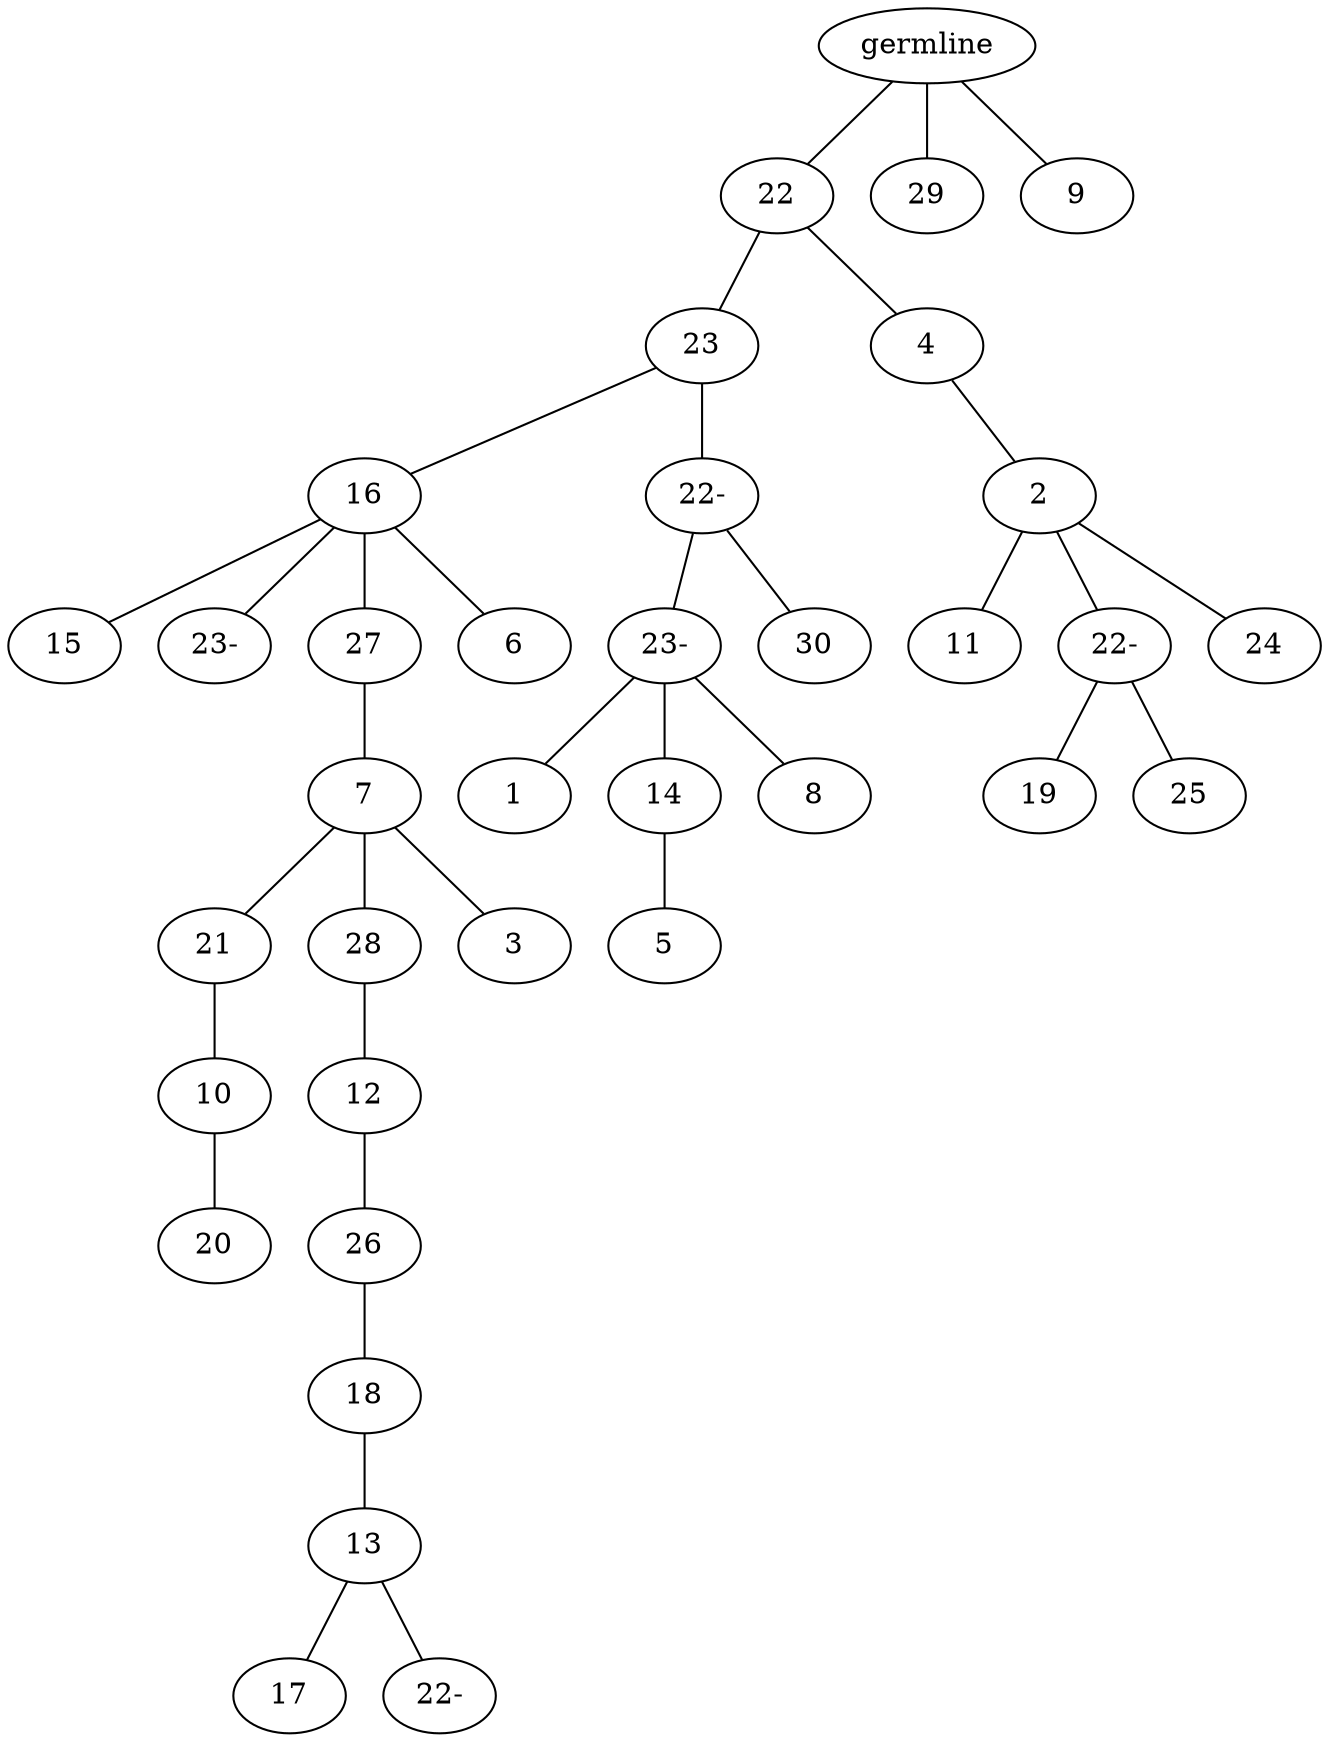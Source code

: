 graph tree {
    "140224246271280" [label="germline"];
    "140224246123296" [label="22"];
    "140224246122672" [label="23"];
    "140224246120656" [label="16"];
    "140224246141472" [label="15"];
    "140224246141232" [label="23-"];
    "140224246228784" [label="27"];
    "140224246229984" [label="7"];
    "140224237589168" [label="21"];
    "140224237590176" [label="10"];
    "140224237590464" [label="20"];
    "140224237589024" [label="28"];
    "140224237589552" [label="12"];
    "140224237589408" [label="26"];
    "140224237591232" [label="18"];
    "140224246122816" [label="13"];
    "140224235062128" [label="17"];
    "140224246123872" [label="22-"];
    "140224237588784" [label="3"];
    "140224246227104" [label="6"];
    "140224246143680" [label="22-"];
    "140224237589360" [label="23-"];
    "140224237592336" [label="1"];
    "140224237588832" [label="14"];
    "140224237589600" [label="5"];
    "140224237591472" [label="8"];
    "140224237591280" [label="30"];
    "140224246124448" [label="4"];
    "140224237589456" [label="2"];
    "140224237591760" [label="11"];
    "140224237581024" [label="22-"];
    "140224237580880" [label="19"];
    "140224237580976" [label="25"];
    "140224237583328" [label="24"];
    "140224246122096" [label="29"];
    "140224246122576" [label="9"];
    "140224246271280" -- "140224246123296";
    "140224246271280" -- "140224246122096";
    "140224246271280" -- "140224246122576";
    "140224246123296" -- "140224246122672";
    "140224246123296" -- "140224246124448";
    "140224246122672" -- "140224246120656";
    "140224246122672" -- "140224246143680";
    "140224246120656" -- "140224246141472";
    "140224246120656" -- "140224246141232";
    "140224246120656" -- "140224246228784";
    "140224246120656" -- "140224246227104";
    "140224246228784" -- "140224246229984";
    "140224246229984" -- "140224237589168";
    "140224246229984" -- "140224237589024";
    "140224246229984" -- "140224237588784";
    "140224237589168" -- "140224237590176";
    "140224237590176" -- "140224237590464";
    "140224237589024" -- "140224237589552";
    "140224237589552" -- "140224237589408";
    "140224237589408" -- "140224237591232";
    "140224237591232" -- "140224246122816";
    "140224246122816" -- "140224235062128";
    "140224246122816" -- "140224246123872";
    "140224246143680" -- "140224237589360";
    "140224246143680" -- "140224237591280";
    "140224237589360" -- "140224237592336";
    "140224237589360" -- "140224237588832";
    "140224237589360" -- "140224237591472";
    "140224237588832" -- "140224237589600";
    "140224246124448" -- "140224237589456";
    "140224237589456" -- "140224237591760";
    "140224237589456" -- "140224237581024";
    "140224237589456" -- "140224237583328";
    "140224237581024" -- "140224237580880";
    "140224237581024" -- "140224237580976";
}
